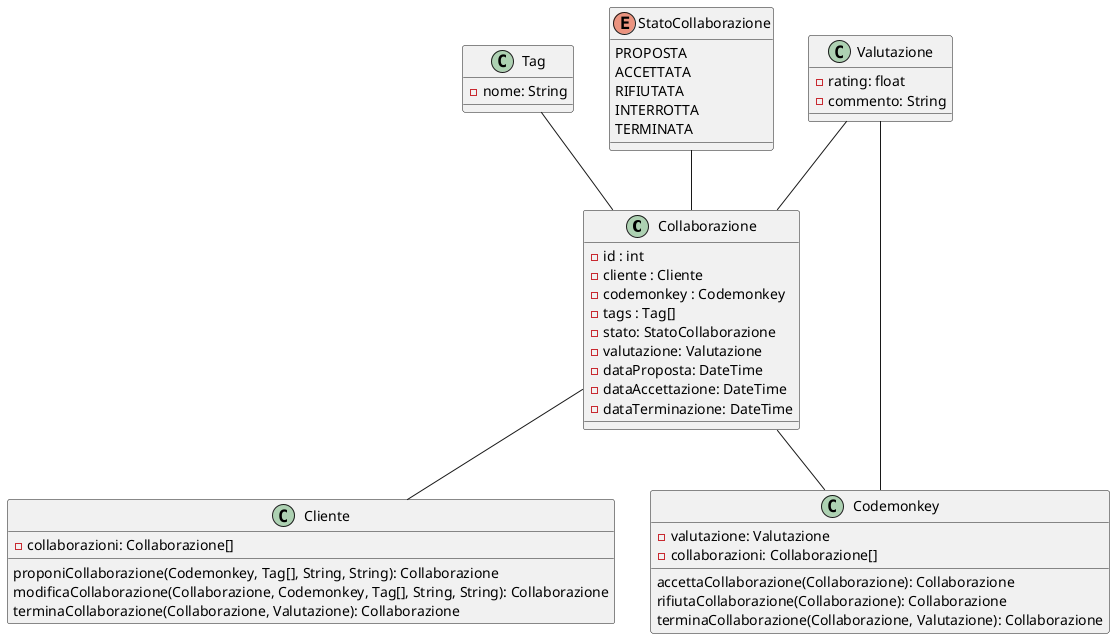 @startuml
class Collaborazione{
	- id : int
	- cliente : Cliente
	- codemonkey : Codemonkey
	- tags : Tag[]
	- stato: StatoCollaborazione
	- valutazione: Valutazione
	- dataProposta: DateTime
	- dataAccettazione: DateTime
	- dataTerminazione: DateTime
}

class Cliente{
	- collaborazioni: Collaborazione[]
	proponiCollaborazione(Codemonkey, Tag[], String, String): Collaborazione
	modificaCollaborazione(Collaborazione, Codemonkey, Tag[], String, String): Collaborazione
	terminaCollaborazione(Collaborazione, Valutazione): Collaborazione
}

class Codemonkey{
	- valutazione: Valutazione
	- collaborazioni: Collaborazione[]
	accettaCollaborazione(Collaborazione): Collaborazione
	rifiutaCollaborazione(Collaborazione): Collaborazione
	terminaCollaborazione(Collaborazione, Valutazione): Collaborazione
}

class Tag {
	- nome: String
}

enum StatoCollaborazione {
	PROPOSTA
	ACCETTATA
	RIFIUTATA
	INTERROTTA
	TERMINATA
}

class Valutazione {
	- rating: float
	- commento: String
}

Tag -- Collaborazione
Valutazione -- Collaborazione
StatoCollaborazione -- Collaborazione
Collaborazione -- Cliente
Collaborazione -- Codemonkey
Valutazione -- Codemonkey

@enduml